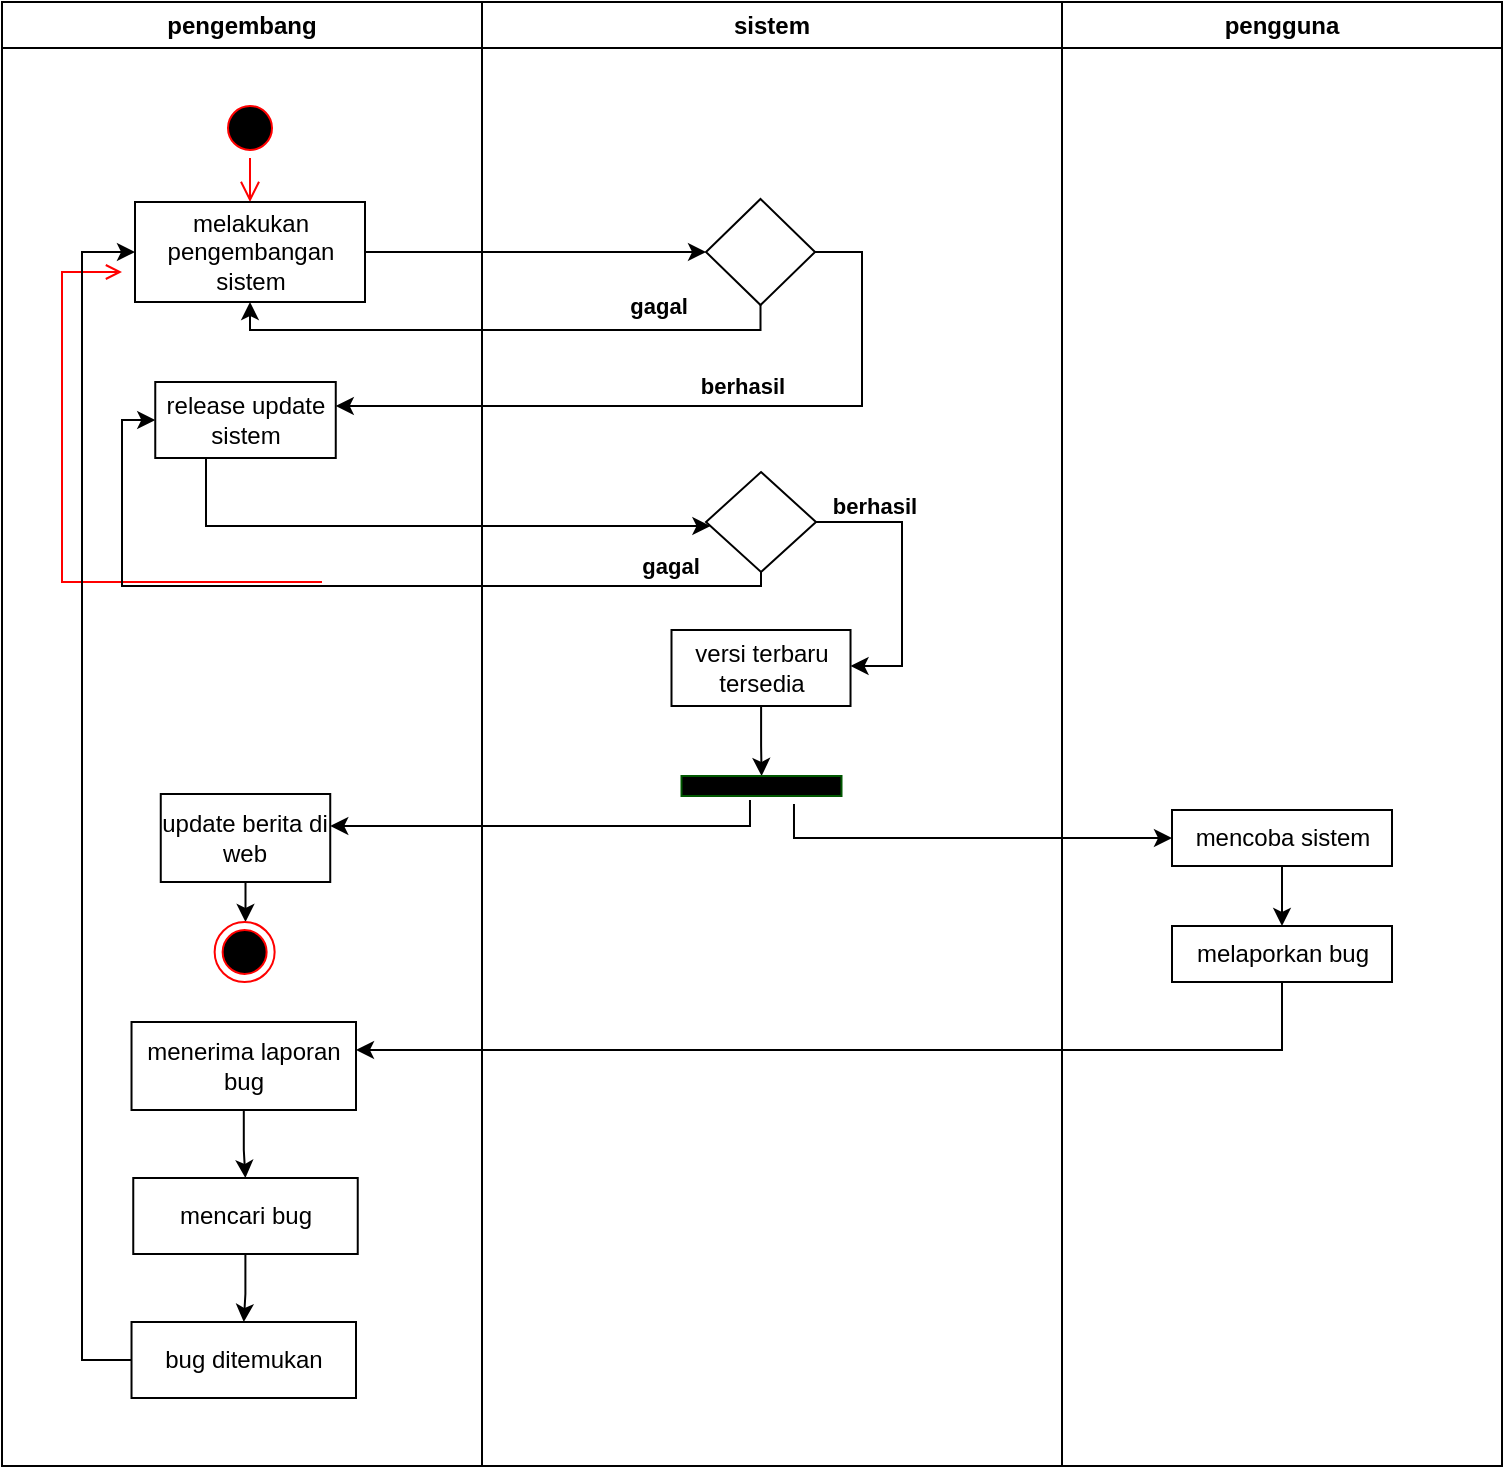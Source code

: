 <mxfile version="20.0.0" type="device"><diagram name="Page-1" id="e7e014a7-5840-1c2e-5031-d8a46d1fe8dd"><mxGraphModel dx="868" dy="391" grid="1" gridSize="10" guides="1" tooltips="1" connect="1" arrows="1" fold="1" page="1" pageScale="1" pageWidth="1169" pageHeight="826" background="none" math="0" shadow="0"><root><mxCell id="0"/><mxCell id="1" parent="0"/><mxCell id="2" value="pengembang" style="swimlane;whiteSpace=wrap" parent="1" vertex="1"><mxGeometry x="200" y="128" width="240" height="732" as="geometry"/></mxCell><mxCell id="5" value="" style="ellipse;shape=startState;fillColor=#000000;strokeColor=#ff0000;" parent="2" vertex="1"><mxGeometry x="109" y="48" width="30" height="30" as="geometry"/></mxCell><mxCell id="6" value="" style="edgeStyle=elbowEdgeStyle;elbow=horizontal;verticalAlign=bottom;endArrow=open;endSize=8;strokeColor=#FF0000;endFill=1;rounded=0" parent="2" source="5" target="trw_8WqbicxxtvYKk0zw-41" edge="1"><mxGeometry x="84" y="48" as="geometry"><mxPoint x="98.5" y="118" as="targetPoint"/></mxGeometry></mxCell><mxCell id="12" value="" style="edgeStyle=elbowEdgeStyle;elbow=horizontal;strokeColor=#FF0000;endArrow=open;endFill=1;rounded=0" parent="2" source="10" edge="1"><mxGeometry width="100" height="100" relative="1" as="geometry"><mxPoint x="160" y="290" as="sourcePoint"/><mxPoint x="60" y="135" as="targetPoint"/><Array as="points"><mxPoint x="30" y="250"/></Array></mxGeometry></mxCell><mxCell id="trw_8WqbicxxtvYKk0zw-41" value="melakukan pengembangan sistem" style="html=1;fillColor=default;whiteSpace=wrap;" vertex="1" parent="2"><mxGeometry x="66.5" y="100" width="115" height="50" as="geometry"/></mxCell><mxCell id="trw_8WqbicxxtvYKk0zw-44" value="release update sistem" style="whiteSpace=wrap;html=1;fillColor=rgb(255, 255, 255);strokeColor=rgb(0, 0, 0);fontColor=rgb(0, 0, 0);" vertex="1" parent="2"><mxGeometry x="76.63" y="190" width="90.25" height="38" as="geometry"/></mxCell><mxCell id="trw_8WqbicxxtvYKk0zw-61" value="menerima laporan bug" style="whiteSpace=wrap;html=1;fillColor=rgb(255, 255, 255);strokeColor=rgb(0, 0, 0);fontColor=rgb(0, 0, 0);labelBackgroundColor=none;labelBorderColor=none;" vertex="1" parent="2"><mxGeometry x="64.76" y="510" width="112.24" height="44" as="geometry"/></mxCell><mxCell id="trw_8WqbicxxtvYKk0zw-63" value="mencari bug" style="whiteSpace=wrap;html=1;fillColor=rgb(255, 255, 255);strokeColor=rgb(0, 0, 0);fontColor=rgb(0, 0, 0);labelBackgroundColor=none;labelBorderColor=none;" vertex="1" parent="2"><mxGeometry x="65.63" y="588" width="112.24" height="38" as="geometry"/></mxCell><mxCell id="trw_8WqbicxxtvYKk0zw-64" value="" style="edgeStyle=orthogonalEdgeStyle;rounded=0;orthogonalLoop=1;jettySize=auto;html=1;" edge="1" parent="2" source="trw_8WqbicxxtvYKk0zw-61" target="trw_8WqbicxxtvYKk0zw-63"><mxGeometry relative="1" as="geometry"/></mxCell><mxCell id="trw_8WqbicxxtvYKk0zw-75" value="" style="edgeStyle=orthogonalEdgeStyle;rounded=0;orthogonalLoop=1;jettySize=auto;html=1;" edge="1" parent="2" source="trw_8WqbicxxtvYKk0zw-72" target="trw_8WqbicxxtvYKk0zw-74"><mxGeometry relative="1" as="geometry"/></mxCell><mxCell id="trw_8WqbicxxtvYKk0zw-72" value="update berita di web" style="whiteSpace=wrap;html=1;fillColor=rgb(255, 255, 255);strokeColor=rgb(0, 0, 0);fontColor=rgb(0, 0, 0);labelBackgroundColor=none;labelBorderColor=none;" vertex="1" parent="2"><mxGeometry x="79.38" y="396" width="84.74" height="44" as="geometry"/></mxCell><mxCell id="trw_8WqbicxxtvYKk0zw-69" value="bug ditemukan" style="whiteSpace=wrap;html=1;fillColor=rgb(255, 255, 255);strokeColor=rgb(0, 0, 0);fontColor=rgb(0, 0, 0);labelBackgroundColor=none;labelBorderColor=none;" vertex="1" parent="2"><mxGeometry x="64.76" y="660" width="112.24" height="38" as="geometry"/></mxCell><mxCell id="trw_8WqbicxxtvYKk0zw-71" value="" style="edgeStyle=orthogonalEdgeStyle;rounded=0;orthogonalLoop=1;jettySize=auto;html=1;" edge="1" parent="2" source="trw_8WqbicxxtvYKk0zw-63" target="trw_8WqbicxxtvYKk0zw-69"><mxGeometry relative="1" as="geometry"/></mxCell><mxCell id="trw_8WqbicxxtvYKk0zw-74" value="" style="ellipse;html=1;shape=endState;fillColor=#000000;strokeColor=#ff0000;labelBackgroundColor=none;labelBorderColor=none;" vertex="1" parent="2"><mxGeometry x="106.32" y="460" width="30" height="30" as="geometry"/></mxCell><mxCell id="trw_8WqbicxxtvYKk0zw-76" style="edgeStyle=orthogonalEdgeStyle;rounded=0;orthogonalLoop=1;jettySize=auto;html=1;" edge="1" parent="2" source="trw_8WqbicxxtvYKk0zw-69" target="trw_8WqbicxxtvYKk0zw-41"><mxGeometry relative="1" as="geometry"><mxPoint x="19.5" y="120" as="targetPoint"/><Array as="points"><mxPoint x="40" y="679"/><mxPoint x="40" y="125"/></Array></mxGeometry></mxCell><mxCell id="3" value="sistem" style="swimlane;whiteSpace=wrap" parent="1" vertex="1"><mxGeometry x="440" y="128" width="290" height="732" as="geometry"/></mxCell><mxCell id="trw_8WqbicxxtvYKk0zw-42" value="" style="rhombus;whiteSpace=wrap;html=1;strokeColor=rgb(0, 0, 0);fontColor=rgb(0, 0, 0);" vertex="1" parent="3"><mxGeometry x="112.01" y="98.5" width="54.5" height="53" as="geometry"/></mxCell><mxCell id="trw_8WqbicxxtvYKk0zw-47" value="" style="rhombus;whiteSpace=wrap;html=1;fillColor=rgb(255, 255, 255);strokeColor=rgb(0, 0, 0);fontColor=rgb(0, 0, 0);" vertex="1" parent="3"><mxGeometry x="112.01" y="235" width="54.99" height="50" as="geometry"/></mxCell><mxCell id="trw_8WqbicxxtvYKk0zw-55" value="" style="edgeStyle=orthogonalEdgeStyle;rounded=0;orthogonalLoop=1;jettySize=auto;html=1;" edge="1" parent="3" source="trw_8WqbicxxtvYKk0zw-49" target="trw_8WqbicxxtvYKk0zw-54"><mxGeometry relative="1" as="geometry"/></mxCell><mxCell id="trw_8WqbicxxtvYKk0zw-49" value="versi terbaru tersedia" style="whiteSpace=wrap;html=1;fillColor=rgb(255, 255, 255);strokeColor=rgb(0, 0, 0);fontColor=rgb(0, 0, 0);" vertex="1" parent="3"><mxGeometry x="94.75" y="314" width="89.51" height="38" as="geometry"/></mxCell><mxCell id="trw_8WqbicxxtvYKk0zw-50" value="&lt;b&gt;berhasil&lt;/b&gt;" style="edgeStyle=orthogonalEdgeStyle;rounded=0;orthogonalLoop=1;jettySize=auto;html=1;" edge="1" parent="3" source="trw_8WqbicxxtvYKk0zw-47" target="trw_8WqbicxxtvYKk0zw-49"><mxGeometry x="-0.586" y="8" relative="1" as="geometry"><Array as="points"><mxPoint x="210" y="260"/><mxPoint x="210" y="332"/></Array><mxPoint as="offset"/></mxGeometry></mxCell><mxCell id="trw_8WqbicxxtvYKk0zw-54" value="" style="html=1;points=[];perimeter=orthogonalPerimeter;fillColor=#000000;labelBackgroundColor=none;labelBorderColor=default;fontColor=#ffffff;strokeColor=#005700;rotation=90;" vertex="1" parent="3"><mxGeometry x="134.75" y="352" width="10" height="80" as="geometry"/></mxCell><mxCell id="4" value="pengguna" style="swimlane;whiteSpace=wrap" parent="1" vertex="1"><mxGeometry x="730" y="128" width="220" height="732" as="geometry"/></mxCell><mxCell id="trw_8WqbicxxtvYKk0zw-60" value="" style="edgeStyle=orthogonalEdgeStyle;rounded=0;orthogonalLoop=1;jettySize=auto;html=1;" edge="1" parent="4" source="trw_8WqbicxxtvYKk0zw-57" target="trw_8WqbicxxtvYKk0zw-59"><mxGeometry relative="1" as="geometry"/></mxCell><mxCell id="trw_8WqbicxxtvYKk0zw-57" value="mencoba sistem" style="html=1;labelBackgroundColor=none;labelBorderColor=none;" vertex="1" parent="4"><mxGeometry x="55" y="404" width="110" height="28" as="geometry"/></mxCell><mxCell id="trw_8WqbicxxtvYKk0zw-59" value="melaporkan bug" style="html=1;labelBackgroundColor=none;labelBorderColor=none;fillColor=rgb(255, 255, 255);strokeColor=rgb(0, 0, 0);fontColor=rgb(0, 0, 0);" vertex="1" parent="4"><mxGeometry x="55" y="462" width="110" height="28" as="geometry"/></mxCell><mxCell id="trw_8WqbicxxtvYKk0zw-43" value="" style="edgeStyle=orthogonalEdgeStyle;rounded=0;orthogonalLoop=1;jettySize=auto;html=1;" edge="1" parent="1" source="trw_8WqbicxxtvYKk0zw-41" target="trw_8WqbicxxtvYKk0zw-42"><mxGeometry relative="1" as="geometry"/></mxCell><mxCell id="trw_8WqbicxxtvYKk0zw-45" value="&lt;b&gt;berhasil&lt;/b&gt;" style="edgeStyle=orthogonalEdgeStyle;rounded=0;orthogonalLoop=1;jettySize=auto;html=1;exitX=1;exitY=0.5;exitDx=0;exitDy=0;" edge="1" parent="1" source="trw_8WqbicxxtvYKk0zw-42" target="trw_8WqbicxxtvYKk0zw-44"><mxGeometry x="-0.118" y="-10" relative="1" as="geometry"><Array as="points"><mxPoint x="630" y="253"/><mxPoint x="630" y="330"/></Array><mxPoint as="offset"/></mxGeometry></mxCell><mxCell id="trw_8WqbicxxtvYKk0zw-46" value="gagal" style="edgeStyle=orthogonalEdgeStyle;rounded=0;orthogonalLoop=1;jettySize=auto;html=1;fontStyle=1;entryX=0.5;entryY=1;entryDx=0;entryDy=0;" edge="1" parent="1" source="trw_8WqbicxxtvYKk0zw-42" target="trw_8WqbicxxtvYKk0zw-41"><mxGeometry x="-0.545" y="-12" relative="1" as="geometry"><mxPoint x="270" y="300" as="targetPoint"/><Array as="points"><mxPoint x="580" y="292"/><mxPoint x="324" y="292"/></Array><mxPoint as="offset"/></mxGeometry></mxCell><mxCell id="trw_8WqbicxxtvYKk0zw-48" value="" style="edgeStyle=orthogonalEdgeStyle;rounded=0;orthogonalLoop=1;jettySize=auto;html=1;" edge="1" parent="1" source="trw_8WqbicxxtvYKk0zw-44" target="trw_8WqbicxxtvYKk0zw-47"><mxGeometry relative="1" as="geometry"><Array as="points"><mxPoint x="302" y="390"/><mxPoint x="580" y="390"/></Array></mxGeometry></mxCell><mxCell id="trw_8WqbicxxtvYKk0zw-51" value="&lt;b&gt;gagal&lt;/b&gt;" style="edgeStyle=orthogonalEdgeStyle;rounded=0;orthogonalLoop=1;jettySize=auto;html=1;entryX=0;entryY=0.5;entryDx=0;entryDy=0;" edge="1" parent="1" source="trw_8WqbicxxtvYKk0zw-47" target="trw_8WqbicxxtvYKk0zw-44"><mxGeometry x="-0.755" y="-10" relative="1" as="geometry"><mxPoint x="270" y="330" as="targetPoint"/><Array as="points"><mxPoint x="580" y="420"/><mxPoint x="260" y="420"/><mxPoint x="260" y="337"/></Array><mxPoint x="-1" as="offset"/></mxGeometry></mxCell><mxCell id="trw_8WqbicxxtvYKk0zw-62" value="" style="edgeStyle=orthogonalEdgeStyle;rounded=0;orthogonalLoop=1;jettySize=auto;html=1;" edge="1" parent="1" source="trw_8WqbicxxtvYKk0zw-59" target="trw_8WqbicxxtvYKk0zw-61"><mxGeometry relative="1" as="geometry"><Array as="points"><mxPoint x="840" y="652"/></Array></mxGeometry></mxCell><mxCell id="trw_8WqbicxxtvYKk0zw-73" style="edgeStyle=orthogonalEdgeStyle;rounded=0;orthogonalLoop=1;jettySize=auto;html=1;exitX=1.2;exitY=0.572;exitDx=0;exitDy=0;exitPerimeter=0;" edge="1" parent="1" source="trw_8WqbicxxtvYKk0zw-54" target="trw_8WqbicxxtvYKk0zw-72"><mxGeometry relative="1" as="geometry"><mxPoint x="570" y="540" as="sourcePoint"/><Array as="points"><mxPoint x="574" y="540"/></Array></mxGeometry></mxCell><mxCell id="trw_8WqbicxxtvYKk0zw-77" style="edgeStyle=orthogonalEdgeStyle;rounded=0;orthogonalLoop=1;jettySize=auto;html=1;entryX=0;entryY=0.5;entryDx=0;entryDy=0;exitX=1.4;exitY=0.297;exitDx=0;exitDy=0;exitPerimeter=0;" edge="1" parent="1" source="trw_8WqbicxxtvYKk0zw-54" target="trw_8WqbicxxtvYKk0zw-57"><mxGeometry relative="1" as="geometry"><Array as="points"><mxPoint x="596" y="546"/></Array></mxGeometry></mxCell></root></mxGraphModel></diagram></mxfile>